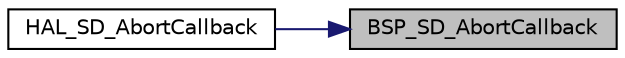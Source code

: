 digraph "BSP_SD_AbortCallback"
{
 // LATEX_PDF_SIZE
  edge [fontname="Helvetica",fontsize="10",labelfontname="Helvetica",labelfontsize="10"];
  node [fontname="Helvetica",fontsize="10",shape=record];
  rankdir="RL";
  Node1 [label="BSP_SD_AbortCallback",height=0.2,width=0.4,color="black", fillcolor="grey75", style="filled", fontcolor="black",tooltip="BSP SD Abort callback."];
  Node1 -> Node2 [dir="back",color="midnightblue",fontsize="10",style="solid",fontname="Helvetica"];
  Node2 [label="HAL_SD_AbortCallback",height=0.2,width=0.4,color="black", fillcolor="white", style="filled",URL="$bsp__driver__sd_8c.html#a52a463063ce8c6f1e8910f30dd4e8376",tooltip="SD Abort callbacks."];
}
